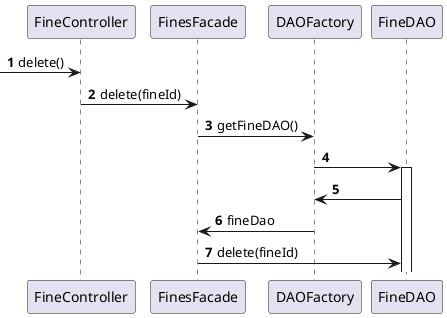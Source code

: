 @startuml

autonumber

-> FineController : delete()
FineController -> FinesFacade : delete(fineId)
FinesFacade -> DAOFactory : getFineDAO()
DAOFactory -> FineDAO++
FineDAO -> DAOFactory
DAOFactory -> FinesFacade : fineDao
FinesFacade -> FineDAO : delete(fineId)

@enduml